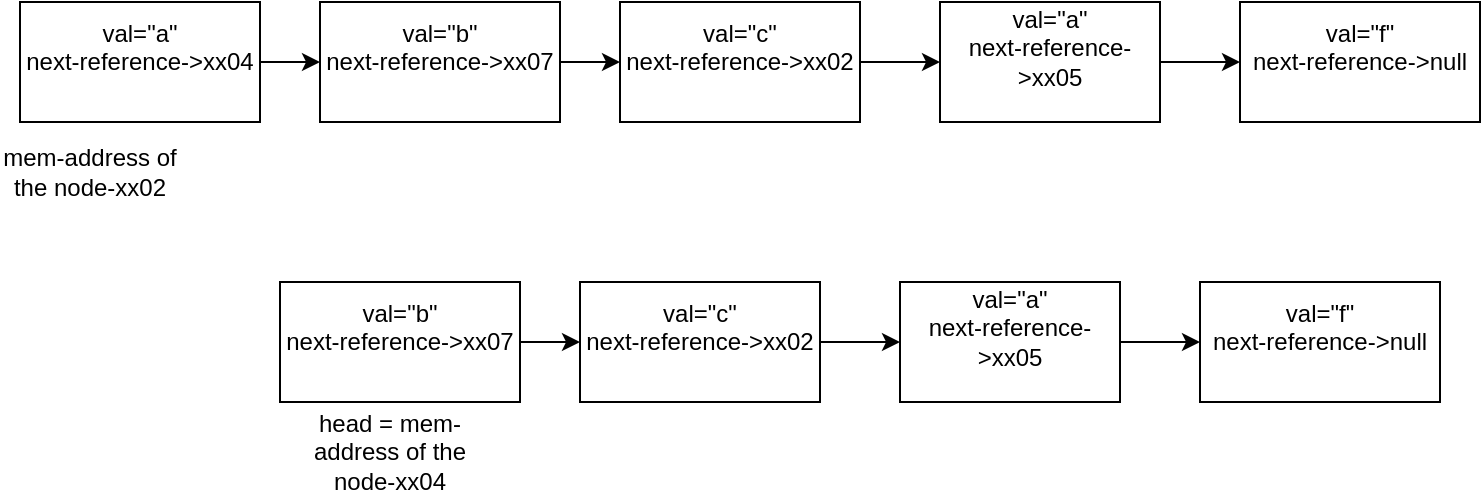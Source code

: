 <mxfile version="24.8.3">
  <diagram name="Page-1" id="mn54bUnRSG1RDE7VQwgp">
    <mxGraphModel dx="1034" dy="454" grid="1" gridSize="10" guides="1" tooltips="1" connect="1" arrows="1" fold="1" page="1" pageScale="1" pageWidth="850" pageHeight="1100" math="0" shadow="0">
      <root>
        <mxCell id="0" />
        <mxCell id="1" parent="0" />
        <mxCell id="VK1mOjLc0fZlexmd8dxk-1" value="val=&quot;a&quot;&lt;div&gt;next-reference-&amp;gt;xx04&lt;/div&gt;&lt;div&gt;&lt;br&gt;&lt;/div&gt;" style="rounded=0;whiteSpace=wrap;html=1;" vertex="1" parent="1">
          <mxGeometry x="110" y="160" width="120" height="60" as="geometry" />
        </mxCell>
        <mxCell id="VK1mOjLc0fZlexmd8dxk-13" style="edgeStyle=orthogonalEdgeStyle;rounded=0;orthogonalLoop=1;jettySize=auto;html=1;entryX=0;entryY=0.5;entryDx=0;entryDy=0;" edge="1" parent="1" source="VK1mOjLc0fZlexmd8dxk-2" target="VK1mOjLc0fZlexmd8dxk-12">
          <mxGeometry relative="1" as="geometry" />
        </mxCell>
        <mxCell id="VK1mOjLc0fZlexmd8dxk-2" value="val=&quot;a&quot;&lt;div&gt;next-reference-&amp;gt;xx05&lt;/div&gt;&lt;div&gt;&lt;br&gt;&lt;/div&gt;" style="rounded=0;whiteSpace=wrap;html=1;" vertex="1" parent="1">
          <mxGeometry x="570" y="160" width="110" height="60" as="geometry" />
        </mxCell>
        <mxCell id="VK1mOjLc0fZlexmd8dxk-10" value="" style="edgeStyle=orthogonalEdgeStyle;rounded=0;orthogonalLoop=1;jettySize=auto;html=1;" edge="1" parent="1" source="VK1mOjLc0fZlexmd8dxk-3" target="VK1mOjLc0fZlexmd8dxk-4">
          <mxGeometry relative="1" as="geometry" />
        </mxCell>
        <mxCell id="VK1mOjLc0fZlexmd8dxk-3" value="&lt;div&gt;val=&quot;b&quot;&lt;div&gt;next-reference-&amp;gt;xx07&lt;/div&gt;&lt;div&gt;&lt;br&gt;&lt;/div&gt;&lt;/div&gt;" style="rounded=0;whiteSpace=wrap;html=1;" vertex="1" parent="1">
          <mxGeometry x="260" y="160" width="120" height="60" as="geometry" />
        </mxCell>
        <mxCell id="VK1mOjLc0fZlexmd8dxk-11" value="" style="edgeStyle=orthogonalEdgeStyle;rounded=0;orthogonalLoop=1;jettySize=auto;html=1;" edge="1" parent="1" source="VK1mOjLc0fZlexmd8dxk-4" target="VK1mOjLc0fZlexmd8dxk-2">
          <mxGeometry relative="1" as="geometry" />
        </mxCell>
        <mxCell id="VK1mOjLc0fZlexmd8dxk-4" value="val=&quot;c&quot;&lt;div&gt;next-reference-&amp;gt;xx02&lt;/div&gt;&lt;div&gt;&lt;br&gt;&lt;/div&gt;" style="rounded=0;whiteSpace=wrap;html=1;" vertex="1" parent="1">
          <mxGeometry x="410" y="160" width="120" height="60" as="geometry" />
        </mxCell>
        <mxCell id="VK1mOjLc0fZlexmd8dxk-5" value="" style="endArrow=classic;html=1;rounded=0;" edge="1" parent="1" target="VK1mOjLc0fZlexmd8dxk-3">
          <mxGeometry width="50" height="50" relative="1" as="geometry">
            <mxPoint x="230" y="190" as="sourcePoint" />
            <mxPoint x="280" y="140" as="targetPoint" />
          </mxGeometry>
        </mxCell>
        <mxCell id="VK1mOjLc0fZlexmd8dxk-6" value="mem-address of the node-xx02" style="text;html=1;align=center;verticalAlign=middle;whiteSpace=wrap;rounded=0;" vertex="1" parent="1">
          <mxGeometry x="100" y="230" width="90" height="30" as="geometry" />
        </mxCell>
        <mxCell id="VK1mOjLc0fZlexmd8dxk-12" value="val=&quot;f&quot;&lt;div&gt;next-reference-&amp;gt;null&lt;/div&gt;&lt;div&gt;&lt;br&gt;&lt;/div&gt;" style="rounded=0;whiteSpace=wrap;html=1;" vertex="1" parent="1">
          <mxGeometry x="720" y="160" width="120" height="60" as="geometry" />
        </mxCell>
        <mxCell id="VK1mOjLc0fZlexmd8dxk-15" style="edgeStyle=orthogonalEdgeStyle;rounded=0;orthogonalLoop=1;jettySize=auto;html=1;entryX=0;entryY=0.5;entryDx=0;entryDy=0;" edge="1" source="VK1mOjLc0fZlexmd8dxk-16" target="VK1mOjLc0fZlexmd8dxk-23" parent="1">
          <mxGeometry relative="1" as="geometry" />
        </mxCell>
        <mxCell id="VK1mOjLc0fZlexmd8dxk-16" value="val=&quot;a&quot;&lt;div&gt;next-reference-&amp;gt;xx05&lt;/div&gt;&lt;div&gt;&lt;br&gt;&lt;/div&gt;" style="rounded=0;whiteSpace=wrap;html=1;" vertex="1" parent="1">
          <mxGeometry x="550" y="300" width="110" height="60" as="geometry" />
        </mxCell>
        <mxCell id="VK1mOjLc0fZlexmd8dxk-17" value="" style="edgeStyle=orthogonalEdgeStyle;rounded=0;orthogonalLoop=1;jettySize=auto;html=1;" edge="1" source="VK1mOjLc0fZlexmd8dxk-18" target="VK1mOjLc0fZlexmd8dxk-20" parent="1">
          <mxGeometry relative="1" as="geometry" />
        </mxCell>
        <mxCell id="VK1mOjLc0fZlexmd8dxk-18" value="&lt;div&gt;val=&quot;b&quot;&lt;div&gt;next-reference-&amp;gt;xx07&lt;/div&gt;&lt;div&gt;&lt;br&gt;&lt;/div&gt;&lt;/div&gt;" style="rounded=0;whiteSpace=wrap;html=1;" vertex="1" parent="1">
          <mxGeometry x="240" y="300" width="120" height="60" as="geometry" />
        </mxCell>
        <mxCell id="VK1mOjLc0fZlexmd8dxk-19" value="" style="edgeStyle=orthogonalEdgeStyle;rounded=0;orthogonalLoop=1;jettySize=auto;html=1;" edge="1" source="VK1mOjLc0fZlexmd8dxk-20" target="VK1mOjLc0fZlexmd8dxk-16" parent="1">
          <mxGeometry relative="1" as="geometry" />
        </mxCell>
        <mxCell id="VK1mOjLc0fZlexmd8dxk-20" value="val=&quot;c&quot;&lt;div&gt;next-reference-&amp;gt;xx02&lt;/div&gt;&lt;div&gt;&lt;br&gt;&lt;/div&gt;" style="rounded=0;whiteSpace=wrap;html=1;" vertex="1" parent="1">
          <mxGeometry x="390" y="300" width="120" height="60" as="geometry" />
        </mxCell>
        <mxCell id="VK1mOjLc0fZlexmd8dxk-23" value="val=&quot;f&quot;&lt;div&gt;next-reference-&amp;gt;null&lt;/div&gt;&lt;div&gt;&lt;br&gt;&lt;/div&gt;" style="rounded=0;whiteSpace=wrap;html=1;" vertex="1" parent="1">
          <mxGeometry x="700" y="300" width="120" height="60" as="geometry" />
        </mxCell>
        <mxCell id="VK1mOjLc0fZlexmd8dxk-24" value="head = mem-address of the node-xx04" style="text;html=1;align=center;verticalAlign=middle;whiteSpace=wrap;rounded=0;" vertex="1" parent="1">
          <mxGeometry x="250" y="370" width="90" height="30" as="geometry" />
        </mxCell>
      </root>
    </mxGraphModel>
  </diagram>
</mxfile>
